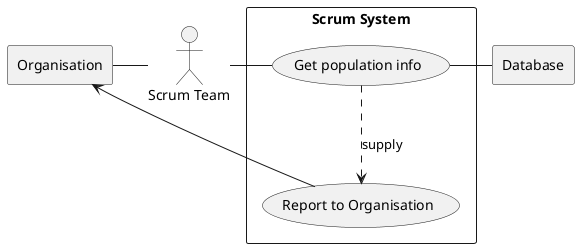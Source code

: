@startuml

rectangle Organisation
actor ST as "Scrum Team"

rectangle Database


rectangle "Scrum System" {
    usecase UC1 as "Get population info"

    usecase UCa as "Report to Organisation"

    Organisation - ST
    ST - UC1
    UC1 ..> UCa : supply
    UC1 - Database
    Organisation <- UCa
}

@enduml